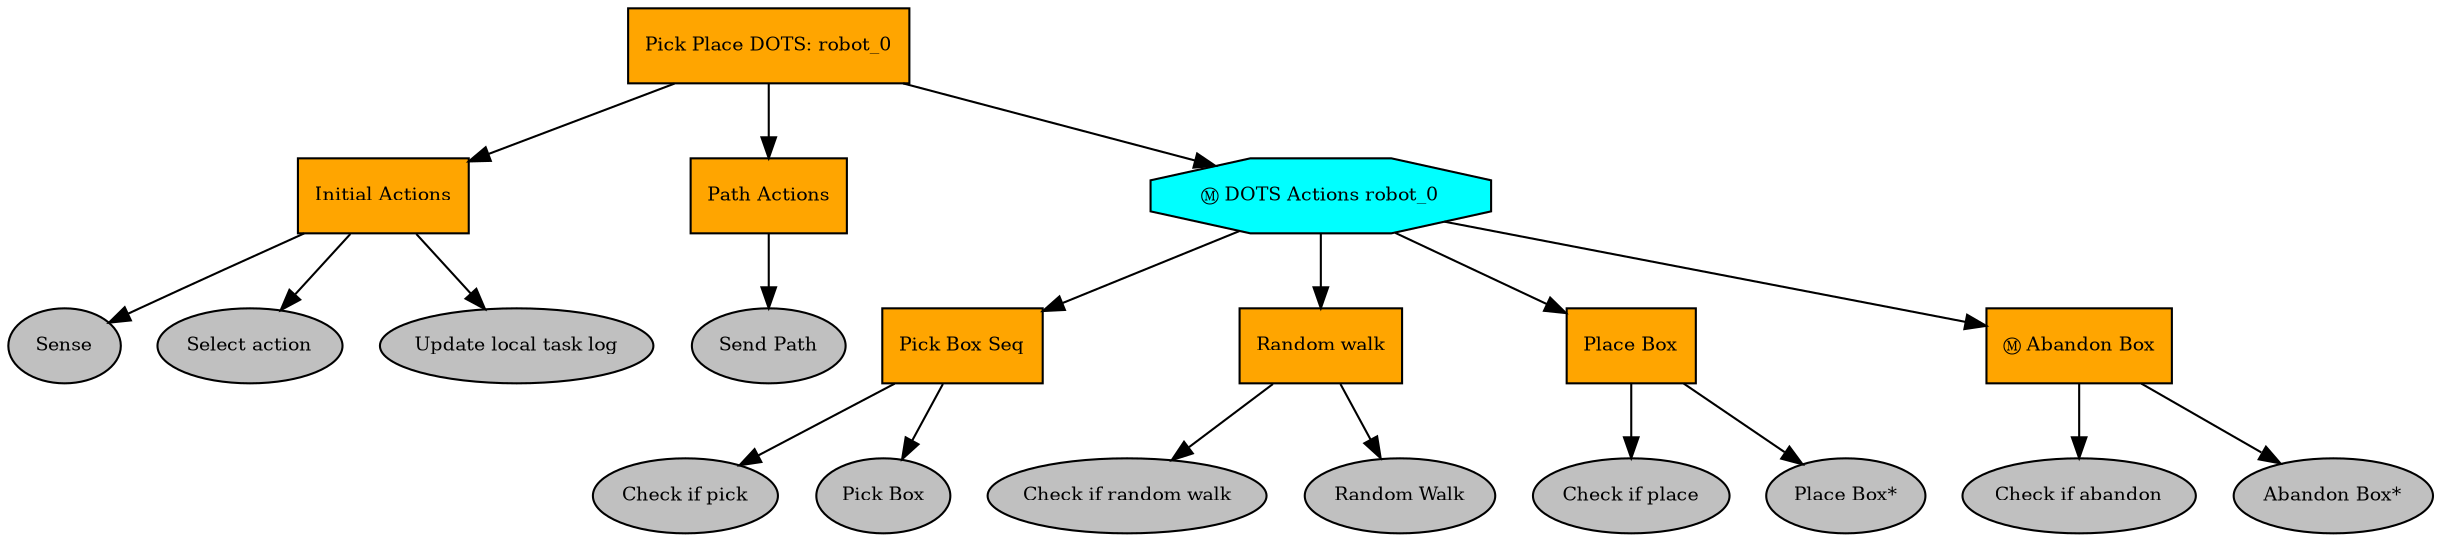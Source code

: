 digraph pastafarianism {
ordering=out;
graph [fontname="times-roman"];
node [fontname="times-roman"];
edge [fontname="times-roman"];
"Pick Place DOTS" [label="Pick Place DOTS: robot_0", shape=box, style=filled, fillcolor=orange, fontsize=9, fontcolor=black];
"Initial Actions" [label="Initial Actions", shape=box, style=filled, fillcolor=orange, fontsize=9, fontcolor=black];
"Pick Place DOTS":" robot_0" -> "Initial Actions";
Sense [label=Sense, shape=ellipse, style=filled, fillcolor=gray, fontsize=9, fontcolor=black];
"Initial Actions" -> Sense;
"Select action" [label="Select action", shape=ellipse, style=filled, fillcolor=gray, fontsize=9, fontcolor=black];
"Initial Actions" -> "Select action";
"Update local task log" [label="Update local task log", shape=ellipse, style=filled, fillcolor=gray, fontsize=9, fontcolor=black];
"Initial Actions" -> "Update local task log";
"Path Actions" [label="Path Actions", shape=box, style=filled, fillcolor=orange, fontsize=9, fontcolor=black];
"Pick Place DOTS":" robot_0" -> "Path Actions";
"Send Path" [label="Send Path", shape=ellipse, style=filled, fillcolor=gray, fontsize=9, fontcolor=black];
"Path Actions" -> "Send Path";
"DOTS Actions robot_0" [label="Ⓜ DOTS Actions robot_0", shape=octagon, style=filled, fillcolor=cyan, fontsize=9, fontcolor=black];
"Pick Place DOTS":" robot_0" -> "DOTS Actions robot_0";
"Pick Box Seq" [label="Pick Box Seq", shape=box, style=filled, fillcolor=orange, fontsize=9, fontcolor=black];
"DOTS Actions robot_0" -> "Pick Box Seq";
"Check if pick" [label="Check if pick", shape=ellipse, style=filled, fillcolor=gray, fontsize=9, fontcolor=black];
"Pick Box Seq" -> "Check if pick";
"Pick Box" [label="Pick Box", shape=ellipse, style=filled, fillcolor=gray, fontsize=9, fontcolor=black];
"Pick Box Seq" -> "Pick Box";
"Random walk" [label="Random walk", shape=box, style=filled, fillcolor=orange, fontsize=9, fontcolor=black];
"DOTS Actions robot_0" -> "Random walk";
"Check if random walk" [label="Check if random walk", shape=ellipse, style=filled, fillcolor=gray, fontsize=9, fontcolor=black];
"Random walk" -> "Check if random walk";
"Random Walk" [label="Random Walk", shape=ellipse, style=filled, fillcolor=gray, fontsize=9, fontcolor=black];
"Random walk" -> "Random Walk";
"Place Box" [label="Place Box", shape=box, style=filled, fillcolor=orange, fontsize=9, fontcolor=black];
"DOTS Actions robot_0" -> "Place Box";
"Check if place" [label="Check if place", shape=ellipse, style=filled, fillcolor=gray, fontsize=9, fontcolor=black];
"Place Box" -> "Check if place";
"Place Box*" [label="Place Box*", shape=ellipse, style=filled, fillcolor=gray, fontsize=9, fontcolor=black];
"Place Box" -> "Place Box*";
"Abandon Box" [label="Ⓜ Abandon Box", shape=box, style=filled, fillcolor=orange, fontsize=9, fontcolor=black];
"DOTS Actions robot_0" -> "Abandon Box";
"Check if abandon" [label="Check if abandon", shape=ellipse, style=filled, fillcolor=gray, fontsize=9, fontcolor=black];
"Abandon Box" -> "Check if abandon";
"Abandon Box*" [label="Abandon Box*", shape=ellipse, style=filled, fillcolor=gray, fontsize=9, fontcolor=black];
"Abandon Box" -> "Abandon Box*";
}
